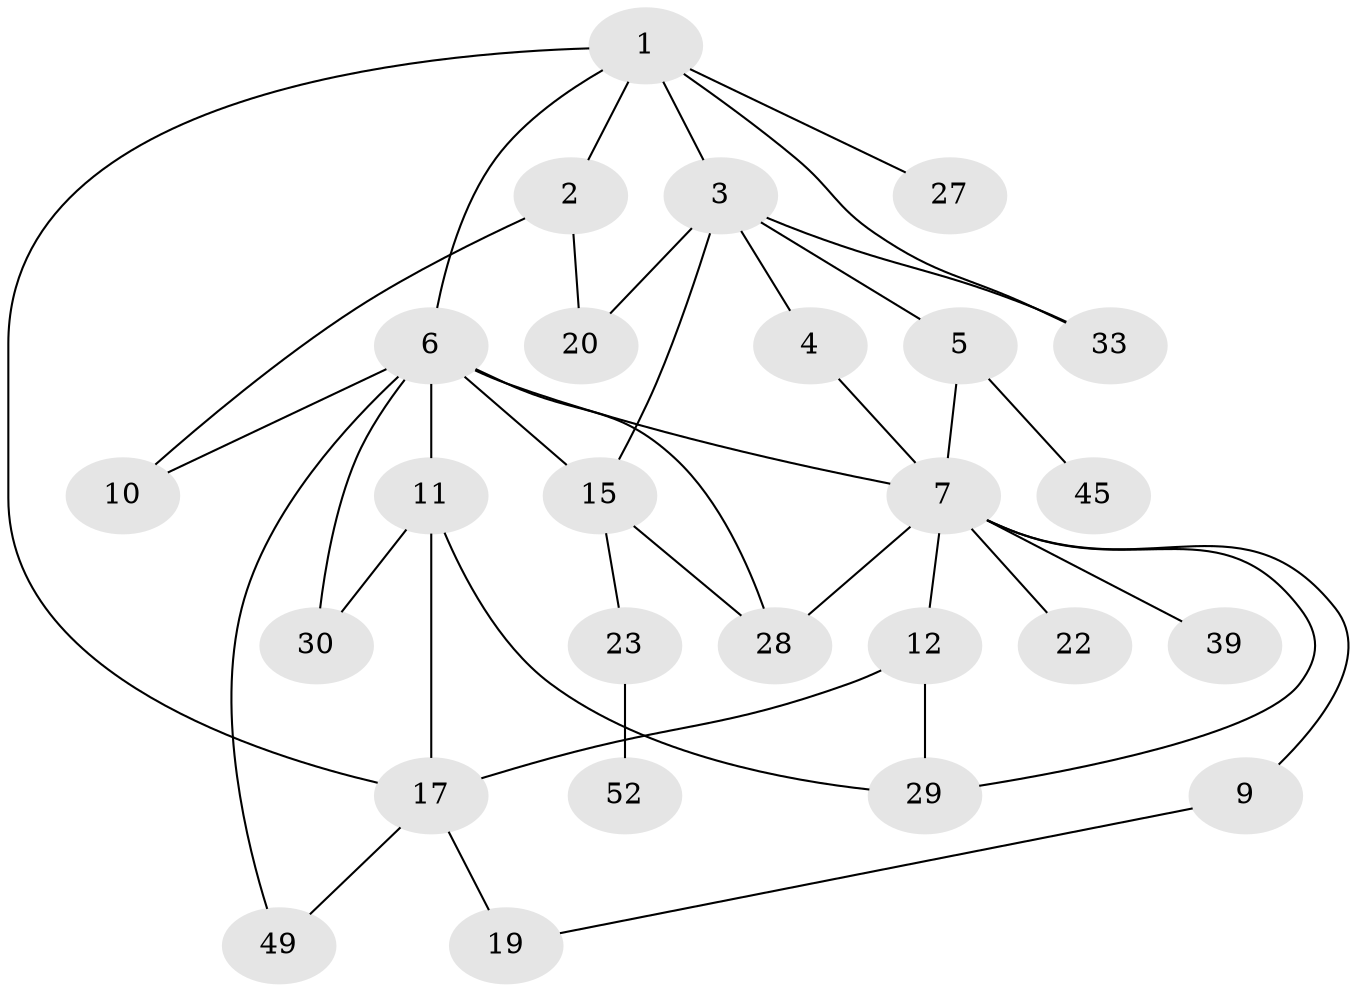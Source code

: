 // original degree distribution, {7: 0.038461538461538464, 4: 0.07692307692307693, 6: 0.019230769230769232, 2: 0.3269230769230769, 3: 0.2692307692307692, 5: 0.057692307692307696, 1: 0.21153846153846154}
// Generated by graph-tools (version 1.1) at 2025/54/03/05/25 16:54:46]
// undirected, 26 vertices, 40 edges
graph export_dot {
graph [start="1"]
  node [color=gray90,style=filled];
  1 [super="+31"];
  2 [super="+38"];
  3;
  4;
  5 [super="+37"];
  6 [super="+18+16"];
  7 [super="+8+14"];
  9;
  10 [super="+46"];
  11 [super="+13"];
  12 [super="+44"];
  15 [super="+36+51+26"];
  17 [super="+34"];
  19 [super="+32"];
  20;
  22;
  23;
  27;
  28;
  29;
  30;
  33;
  39 [super="+40"];
  45;
  49;
  52;
  1 -- 2;
  1 -- 3;
  1 -- 6;
  1 -- 27;
  1 -- 33;
  1 -- 17;
  2 -- 10;
  2 -- 20;
  3 -- 4;
  3 -- 5;
  3 -- 33;
  3 -- 20;
  3 -- 15;
  4 -- 7;
  5 -- 7;
  5 -- 45;
  6 -- 11;
  6 -- 15 [weight=3];
  6 -- 49;
  6 -- 10;
  6 -- 30;
  6 -- 28;
  6 -- 7;
  7 -- 12;
  7 -- 9;
  7 -- 39;
  7 -- 29;
  7 -- 22;
  7 -- 28;
  9 -- 19;
  11 -- 17;
  11 -- 29;
  11 -- 30 [weight=2];
  12 -- 29;
  12 -- 17;
  15 -- 23;
  15 -- 28;
  17 -- 49;
  17 -- 19;
  23 -- 52;
}
